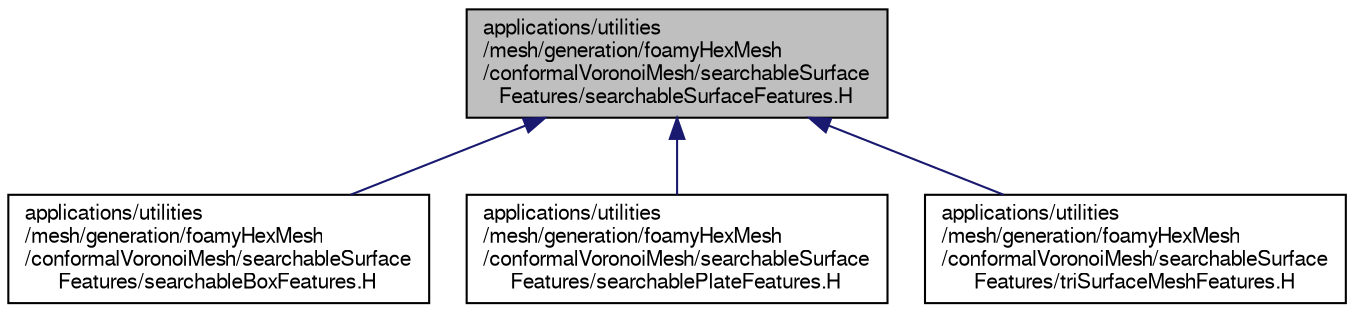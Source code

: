 digraph "applications/utilities/mesh/generation/foamyHexMesh/conformalVoronoiMesh/searchableSurfaceFeatures/searchableSurfaceFeatures.H"
{
  bgcolor="transparent";
  edge [fontname="FreeSans",fontsize="10",labelfontname="FreeSans",labelfontsize="10"];
  node [fontname="FreeSans",fontsize="10",shape=record];
  Node187 [label="applications/utilities\l/mesh/generation/foamyHexMesh\l/conformalVoronoiMesh/searchableSurface\lFeatures/searchableSurfaceFeatures.H",height=0.2,width=0.4,color="black", fillcolor="grey75", style="filled", fontcolor="black"];
  Node187 -> Node188 [dir="back",color="midnightblue",fontsize="10",style="solid",fontname="FreeSans"];
  Node188 [label="applications/utilities\l/mesh/generation/foamyHexMesh\l/conformalVoronoiMesh/searchableSurface\lFeatures/searchableBoxFeatures.H",height=0.2,width=0.4,color="black",URL="$a18407.html"];
  Node187 -> Node189 [dir="back",color="midnightblue",fontsize="10",style="solid",fontname="FreeSans"];
  Node189 [label="applications/utilities\l/mesh/generation/foamyHexMesh\l/conformalVoronoiMesh/searchableSurface\lFeatures/searchablePlateFeatures.H",height=0.2,width=0.4,color="black",URL="$a18413.html"];
  Node187 -> Node190 [dir="back",color="midnightblue",fontsize="10",style="solid",fontname="FreeSans"];
  Node190 [label="applications/utilities\l/mesh/generation/foamyHexMesh\l/conformalVoronoiMesh/searchableSurface\lFeatures/triSurfaceMeshFeatures.H",height=0.2,width=0.4,color="black",URL="$a18425.html"];
}
